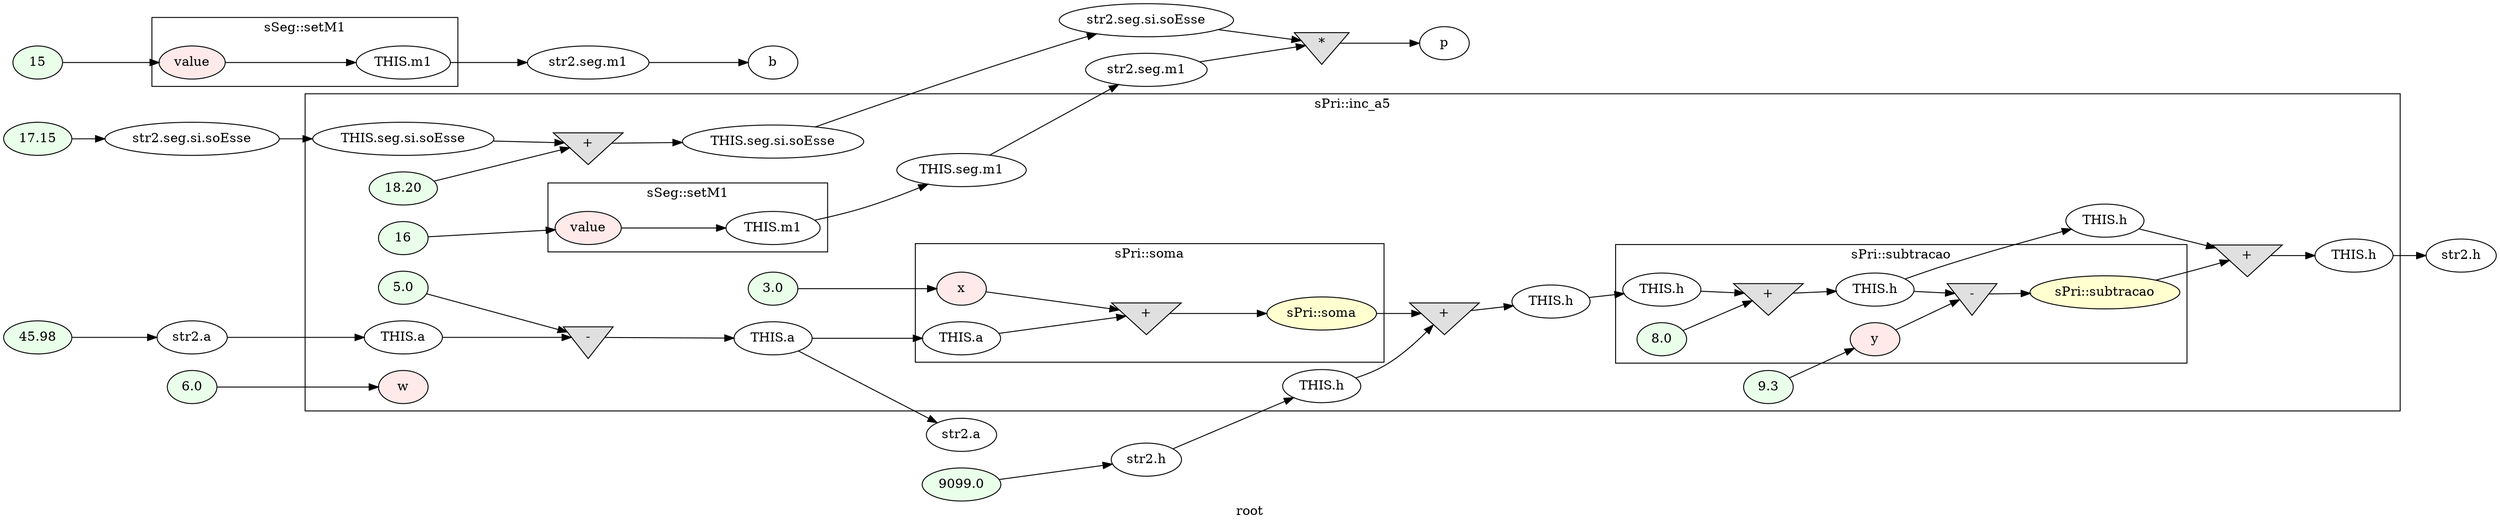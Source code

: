 digraph G
{
rankdir=LR;
label = "root";
	node_000075 [ label = "45.98", style=filled, fillcolor="#E9FFE9", startingline=51 ]
	node_000076 [ label = "str2.a", startingline=51 ]
	node_000077 [ label = "9099.0", style=filled, fillcolor="#E9FFE9", startingline=52 ]
	node_000078 [ label = "str2.h", startingline=52 ]
	node_000079 [ label = "15", style=filled, fillcolor="#E9FFE9", startingline=54 ]
	node_000085 [ label = "str2.seg.m1", startingline=54 ]
	node_000086 [ label = "b", startingline=55 ]
	node_000087 [ label = "17.15", style=filled, fillcolor="#E9FFE9", startingline=56 ]
	node_000088 [ label = "str2.seg.si.soEsse", startingline=56 ]
	node_000089 [ label = "6.0", style=filled, fillcolor="#E9FFE9", startingline=58 ]
	node_000135 [ label = "str2.a", startingline=58 ]
	node_000136 [ label = "str2.h", startingline=58 ]
	node_000137 [ label = "str2.seg.m1", startingline=58 ]
	node_000138 [ label = "str2.seg.si.soEsse", startingline=58 ]
	node_000139 [ label = "*", shape=invtriangle, style=filled, fillcolor="#E0E0E0", startingline=60 ]
	node_000140 [ label = "p", startingline=60 ]
subgraph cluster_1 {
label = "sSeg::setM1";
parent = "G";
startingline = 54;
	node_000083 [ label = "value", style=filled, fillcolor="#FFE9E9", startingline=15 ]
	node_000084 [ label = "THIS.m1", startingline=17 ]
}
subgraph cluster_2 {
label = "sPri::inc_a5";
parent = "G";
startingline = 58;
	node_000090 [ label = "THIS.a", startingline=38 ]
	node_000091 [ label = "THIS.h", startingline=38 ]
	node_000094 [ label = "THIS.seg.si.soEsse", startingline=38 ]
	node_000095 [ label = "w", style=filled, fillcolor="#FFE9E9", startingline=38 ]
	node_000096 [ label = "5.0", style=filled, fillcolor="#E9FFE9", startingline=40 ]
	node_000097 [ label = "-", shape=invtriangle, style=filled, fillcolor="#E0E0E0", startingline=40 ]
	node_000098 [ label = "THIS.a", startingline=40 ]
	node_000099 [ label = "3.0", style=filled, fillcolor="#E9FFE9", startingline=41 ]
	node_000100 [ label = "+", shape=invtriangle, style=filled, fillcolor="#E0E0E0", startingline=41 ]
	node_000101 [ label = "THIS.h", startingline=41 ]
	node_000102 [ label = "9.3", style=filled, fillcolor="#E9FFE9", startingline=42 ]
	node_000103 [ label = "THIS.h", startingline=42 ]
	node_000104 [ label = "+", shape=invtriangle, style=filled, fillcolor="#E0E0E0", startingline=42 ]
	node_000105 [ label = "THIS.h", startingline=42 ]
	node_000106 [ label = "16", style=filled, fillcolor="#E9FFE9", startingline=43 ]
	node_000107 [ label = "THIS.seg.m1", startingline=43 ]
	node_000108 [ label = "18.20", style=filled, fillcolor="#E9FFE9", startingline=44 ]
	node_000109 [ label = "+", shape=invtriangle, style=filled, fillcolor="#E0E0E0", startingline=44 ]
	node_000110 [ label = "THIS.seg.si.soEsse", startingline=44 ]
subgraph cluster_3 {
label = "sPri::soma";
parent = "cluster_2";
startingline = 41;
	node_000111 [ label = "THIS.a", startingline=27 ]
	node_000116 [ label = "x", style=filled, fillcolor="#FFE9E9", startingline=27 ]
	node_000117 [ label = "+", shape=invtriangle, style=filled, fillcolor="#E0E0E0", startingline=29 ]
	node_000118 [ label = "sPri::soma", style=filled, fillcolor="#FFFFD0", startingline=29 ]
}
subgraph cluster_4 {
label = "sPri::subtracao";
parent = "cluster_2";
startingline = 42;
	node_000120 [ label = "THIS.h", startingline=32 ]
	node_000124 [ label = "y", style=filled, fillcolor="#FFE9E9", startingline=32 ]
	node_000125 [ label = "8.0", style=filled, fillcolor="#E9FFE9", startingline=34 ]
	node_000126 [ label = "+", shape=invtriangle, style=filled, fillcolor="#E0E0E0", startingline=34 ]
	node_000127 [ label = "THIS.h", startingline=34 ]
	node_000128 [ label = "-", shape=invtriangle, style=filled, fillcolor="#E0E0E0", startingline=35 ]
	node_000129 [ label = "sPri::subtracao", style=filled, fillcolor="#FFFFD0", startingline=35 ]
}
subgraph cluster_5 {
label = "sSeg::setM1";
parent = "cluster_2";
startingline = 43;
	node_000133 [ label = "value", style=filled, fillcolor="#FFE9E9", startingline=15 ]
	node_000134 [ label = "THIS.m1", startingline=17 ]
}
}
	node_000075 -> node_000076
	node_000076 -> node_000090
	node_000077 -> node_000078
	node_000078 -> node_000091
	node_000079 -> node_000083
	node_000085 -> node_000086
	node_000087 -> node_000088
	node_000088 -> node_000094
	node_000089 -> node_000095
	node_000137 -> node_000139
	node_000138 -> node_000139
	node_000139 -> node_000140
	node_000083 -> node_000084
	node_000084 -> node_000085
	node_000090 -> node_000097
	node_000091 -> node_000100
	node_000094 -> node_000109
	node_000096 -> node_000097
	node_000097 -> node_000098
	node_000098 -> node_000111
	node_000098 -> node_000135
	node_000099 -> node_000116
	node_000100 -> node_000101
	node_000101 -> node_000120
	node_000102 -> node_000124
	node_000103 -> node_000104
	node_000104 -> node_000105
	node_000105 -> node_000136
	node_000106 -> node_000133
	node_000107 -> node_000137
	node_000108 -> node_000109
	node_000109 -> node_000110
	node_000110 -> node_000138
	node_000111 -> node_000117
	node_000116 -> node_000117
	node_000117 -> node_000118
	node_000118 -> node_000100
	node_000120 -> node_000126
	node_000124 -> node_000128
	node_000125 -> node_000126
	node_000126 -> node_000127
	node_000127 -> node_000128
	node_000127 -> node_000103
	node_000128 -> node_000129
	node_000129 -> node_000104
	node_000133 -> node_000134
	node_000134 -> node_000107
}
